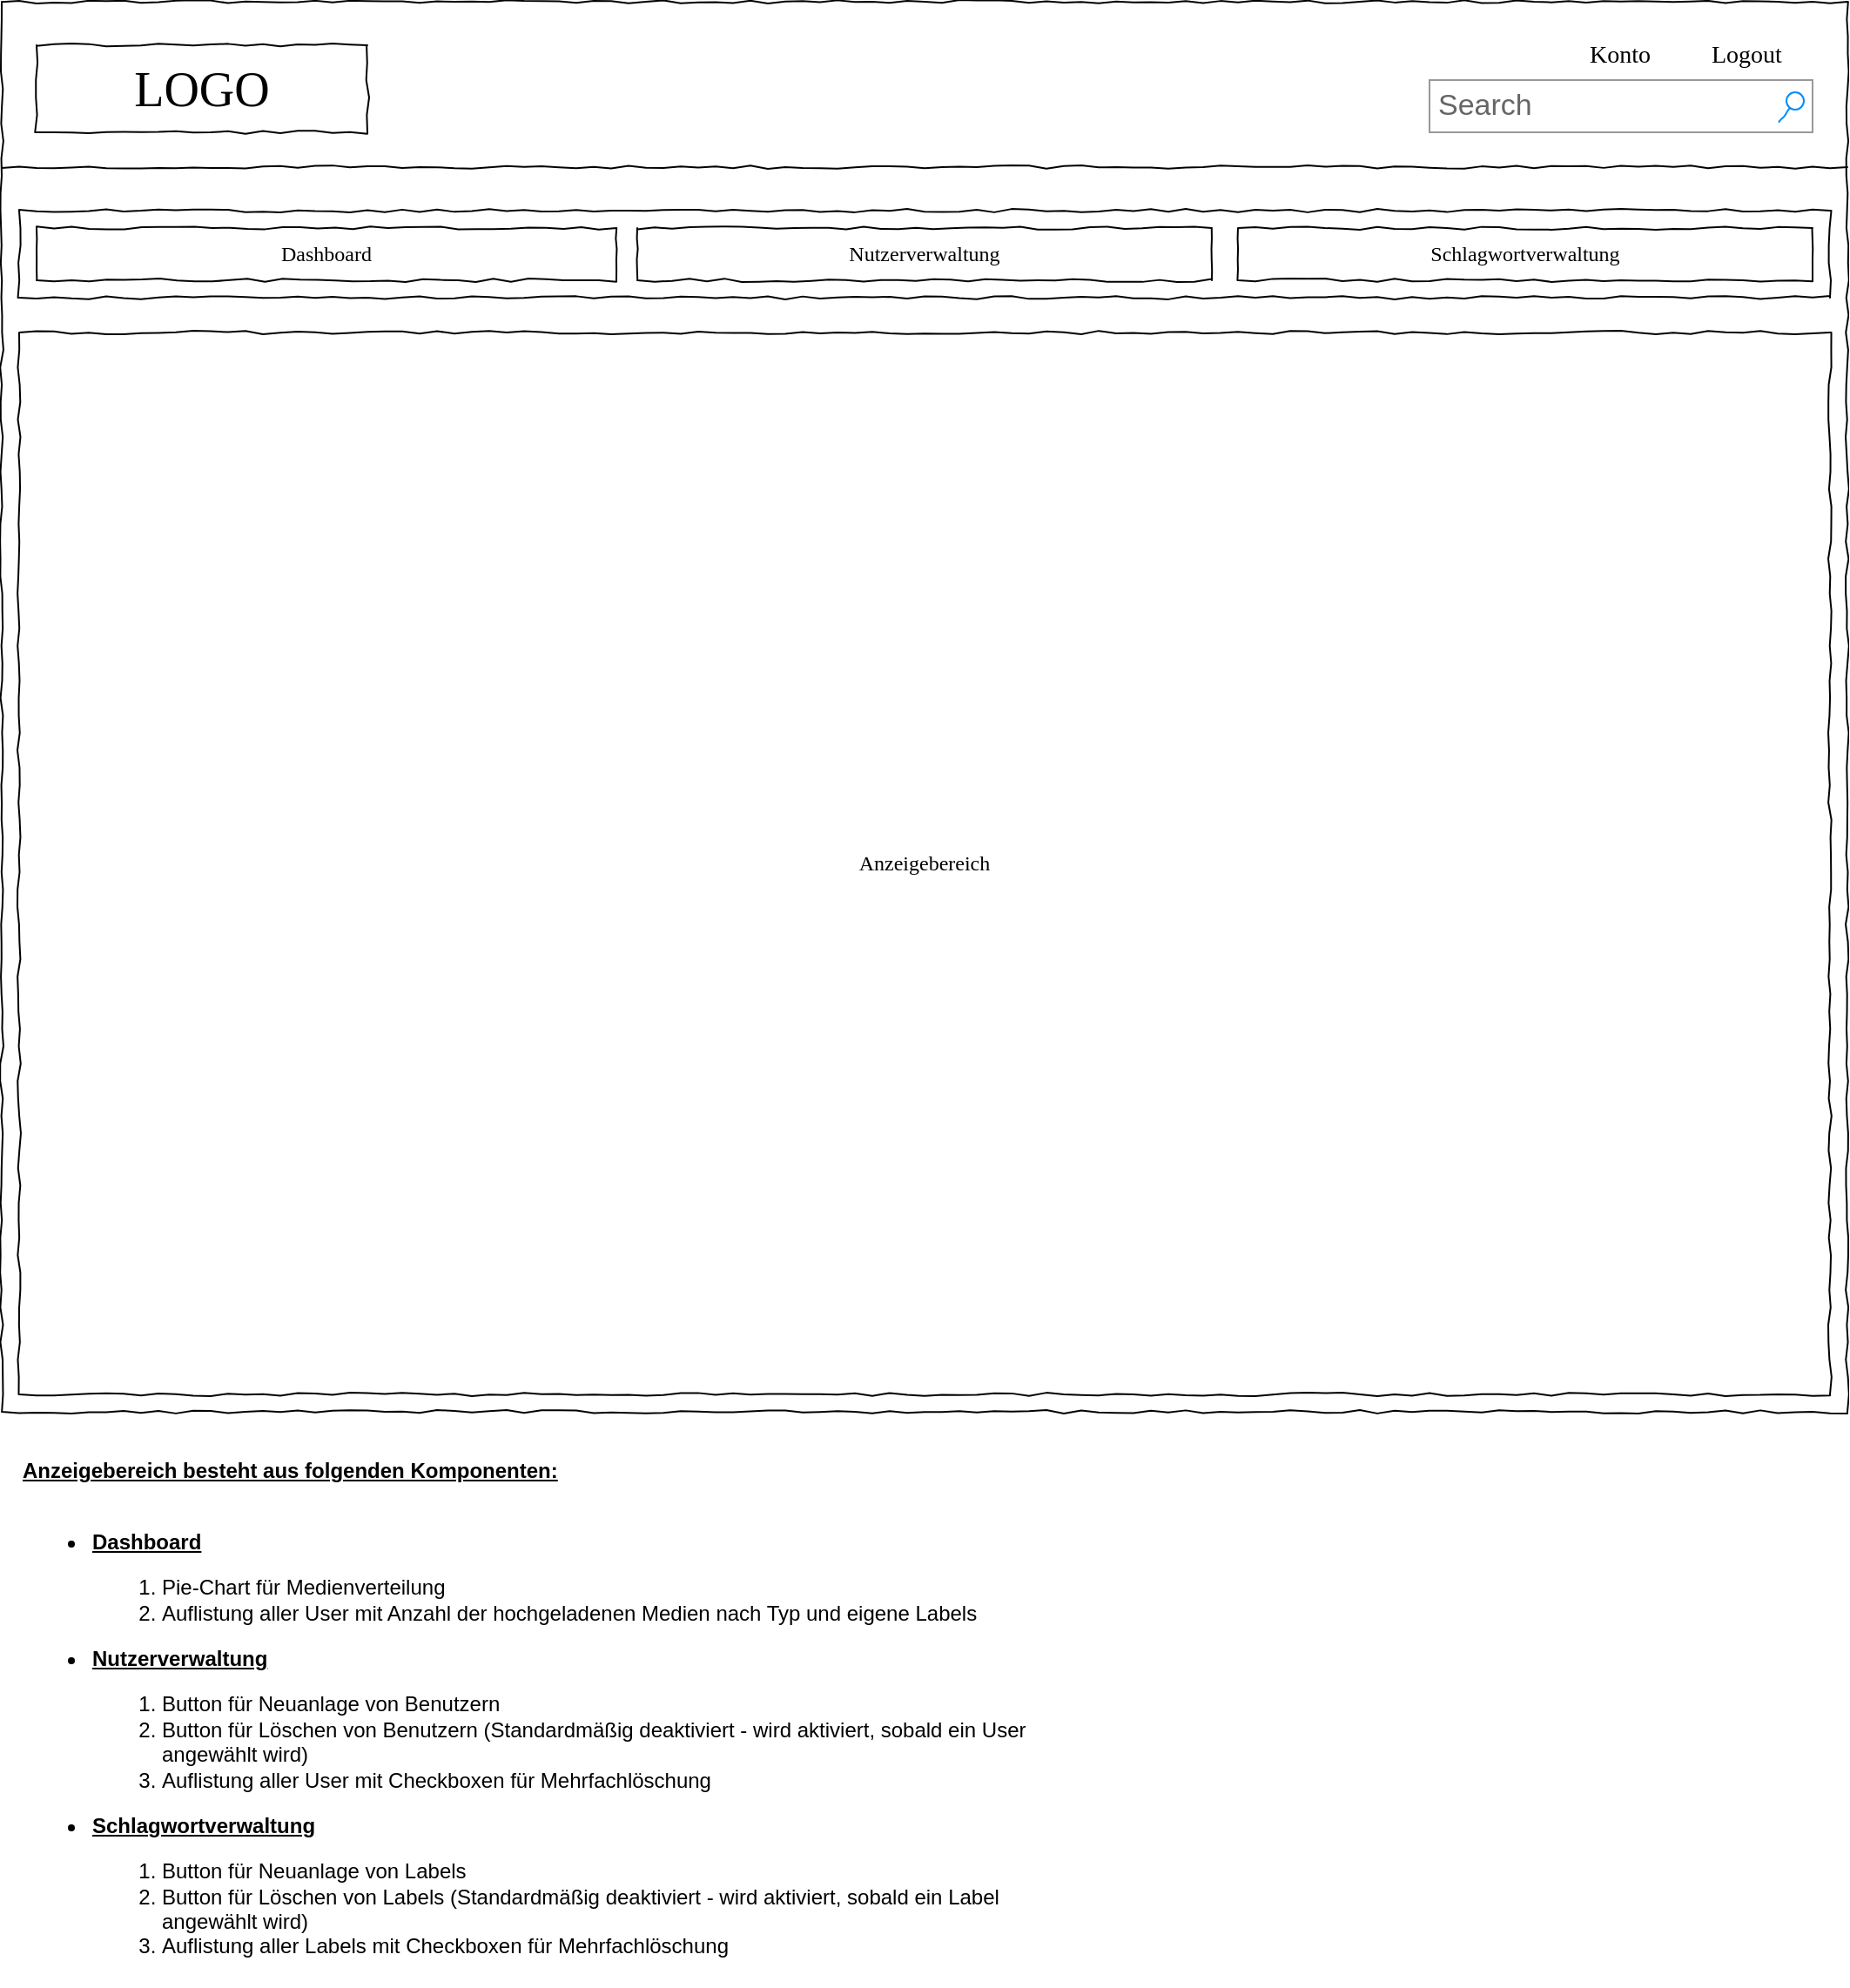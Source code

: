 <mxfile version="24.1.0" type="device">
  <diagram name="Page-1" id="03018318-947c-dd8e-b7a3-06fadd420f32">
    <mxGraphModel dx="1434" dy="836" grid="1" gridSize="10" guides="1" tooltips="1" connect="1" arrows="1" fold="1" page="1" pageScale="1" pageWidth="1100" pageHeight="850" background="none" math="0" shadow="0">
      <root>
        <mxCell id="0" />
        <mxCell id="1" parent="0" />
        <mxCell id="677b7b8949515195-1" value="" style="whiteSpace=wrap;html=1;rounded=0;shadow=0;labelBackgroundColor=none;strokeColor=#000000;strokeWidth=1;fillColor=none;fontFamily=Verdana;fontSize=12;fontColor=#000000;align=center;comic=1;" parent="1" vertex="1">
          <mxGeometry x="20" y="20" width="1060" height="810" as="geometry" />
        </mxCell>
        <mxCell id="677b7b8949515195-2" value="LOGO" style="whiteSpace=wrap;html=1;rounded=0;shadow=0;labelBackgroundColor=none;strokeWidth=1;fontFamily=Verdana;fontSize=28;align=center;comic=1;" parent="1" vertex="1">
          <mxGeometry x="40" y="45" width="190" height="50" as="geometry" />
        </mxCell>
        <mxCell id="677b7b8949515195-3" value="Search" style="strokeWidth=1;shadow=0;dashed=0;align=center;html=1;shape=mxgraph.mockup.forms.searchBox;strokeColor=#999999;mainText=;strokeColor2=#008cff;fontColor=#666666;fontSize=17;align=left;spacingLeft=3;rounded=0;labelBackgroundColor=none;comic=1;" parent="1" vertex="1">
          <mxGeometry x="840" y="65" width="220" height="30" as="geometry" />
        </mxCell>
        <mxCell id="677b7b8949515195-6" value="Konto" style="text;html=1;points=[];align=left;verticalAlign=top;spacingTop=-4;fontSize=14;fontFamily=Verdana" parent="1" vertex="1">
          <mxGeometry x="930" y="40" width="60" height="20" as="geometry" />
        </mxCell>
        <mxCell id="677b7b8949515195-7" value="Logout" style="text;html=1;points=[];align=left;verticalAlign=top;spacingTop=-4;fontSize=14;fontFamily=Verdana" parent="1" vertex="1">
          <mxGeometry x="1000" y="40" width="60" height="20" as="geometry" />
        </mxCell>
        <mxCell id="677b7b8949515195-9" value="" style="line;strokeWidth=1;html=1;rounded=0;shadow=0;labelBackgroundColor=none;fillColor=none;fontFamily=Verdana;fontSize=14;fontColor=#000000;align=center;comic=1;" parent="1" vertex="1">
          <mxGeometry x="20" y="110" width="1060" height="10" as="geometry" />
        </mxCell>
        <mxCell id="LJii5e2iyVx8idLLH1ol-21" value="" style="whiteSpace=wrap;html=1;rounded=0;shadow=0;labelBackgroundColor=none;strokeWidth=1;fillColor=none;fontFamily=Verdana;fontSize=12;align=center;comic=1;" parent="1" vertex="1">
          <mxGeometry x="30" y="140" width="1040" height="50" as="geometry" />
        </mxCell>
        <mxCell id="LJii5e2iyVx8idLLH1ol-22" value="Dashboard" style="whiteSpace=wrap;html=1;rounded=0;shadow=0;labelBackgroundColor=none;strokeWidth=1;fillColor=none;fontFamily=Verdana;fontSize=12;align=center;comic=1;" parent="1" vertex="1">
          <mxGeometry x="40" y="150" width="333" height="30" as="geometry" />
        </mxCell>
        <mxCell id="LJii5e2iyVx8idLLH1ol-26" value="Schlagwortverwaltung" style="whiteSpace=wrap;html=1;rounded=0;shadow=0;labelBackgroundColor=none;strokeWidth=1;fillColor=none;fontFamily=Verdana;fontSize=12;align=center;comic=1;" parent="1" vertex="1">
          <mxGeometry x="730" y="150" width="330" height="30" as="geometry" />
        </mxCell>
        <mxCell id="LJii5e2iyVx8idLLH1ol-27" value="Anzeigebereich" style="whiteSpace=wrap;html=1;rounded=0;shadow=0;labelBackgroundColor=none;strokeColor=#000000;strokeWidth=1;fillColor=default;fontFamily=Verdana;fontSize=12;fontColor=#000000;align=center;comic=1;" parent="1" vertex="1">
          <mxGeometry x="30" y="210" width="1040" height="610" as="geometry" />
        </mxCell>
        <mxCell id="Q3PnjCN2q9C488Z4irLO-1" value="Nutzerverwaltung" style="whiteSpace=wrap;html=1;rounded=0;shadow=0;labelBackgroundColor=none;strokeWidth=1;fillColor=none;fontFamily=Verdana;fontSize=12;align=center;comic=1;" vertex="1" parent="1">
          <mxGeometry x="385" y="150" width="330" height="30" as="geometry" />
        </mxCell>
        <mxCell id="Q3PnjCN2q9C488Z4irLO-3" value="&lt;u&gt;&lt;b&gt;Anzeigebereich besteht aus folgenden Komponenten:&lt;/b&gt;&lt;/u&gt;&lt;div&gt;&lt;br&gt;&lt;/div&gt;&lt;div&gt;&lt;ul&gt;&lt;li&gt;&lt;u&gt;&lt;b&gt;Dashboard&lt;/b&gt;&lt;/u&gt;&lt;/li&gt;&lt;/ul&gt;&lt;ol&gt;&lt;ol&gt;&lt;li&gt;Pie-Chart für Medienverteilung&lt;/li&gt;&lt;li&gt;Auflistung aller User mit Anzahl der hochgeladenen Medien nach Typ und eigene Labels&lt;/li&gt;&lt;/ol&gt;&lt;/ol&gt;&lt;div&gt;&lt;ul&gt;&lt;li&gt;&lt;b&gt;&lt;u&gt;Nutzerverwaltung&lt;/u&gt;&lt;/b&gt;&lt;/li&gt;&lt;/ul&gt;&lt;ol&gt;&lt;ol&gt;&lt;li&gt;Button für Neuanlage von Benutzern&lt;/li&gt;&lt;li&gt;Button für Löschen von Benutzern (Standardmäßig deaktiviert - wird aktiviert, sobald ein User angewählt wird)&lt;/li&gt;&lt;li&gt;Auflistung aller User mit Checkboxen für Mehrfachlöschung&lt;/li&gt;&lt;/ol&gt;&lt;/ol&gt;&lt;div&gt;&lt;ul&gt;&lt;li&gt;&lt;b&gt;&lt;u&gt;Schlagwortverwaltung&lt;/u&gt;&lt;/b&gt;&lt;/li&gt;&lt;/ul&gt;&lt;ol&gt;&lt;ol&gt;&lt;li&gt;Button für Neuanlage von Labels&lt;/li&gt;&lt;li&gt;Button für Löschen von Labels (Standardmäßig deaktiviert - wird aktiviert, sobald ein Label angewählt wird)&lt;/li&gt;&lt;li&gt;Auflistung aller Labels mit Checkboxen für Mehrfachlöschung&lt;/li&gt;&lt;/ol&gt;&lt;/ol&gt;&lt;/div&gt;&lt;/div&gt;&lt;/div&gt;" style="text;html=1;align=left;verticalAlign=top;whiteSpace=wrap;rounded=0;" vertex="1" parent="1">
          <mxGeometry x="30" y="850" width="580" height="310" as="geometry" />
        </mxCell>
      </root>
    </mxGraphModel>
  </diagram>
</mxfile>
